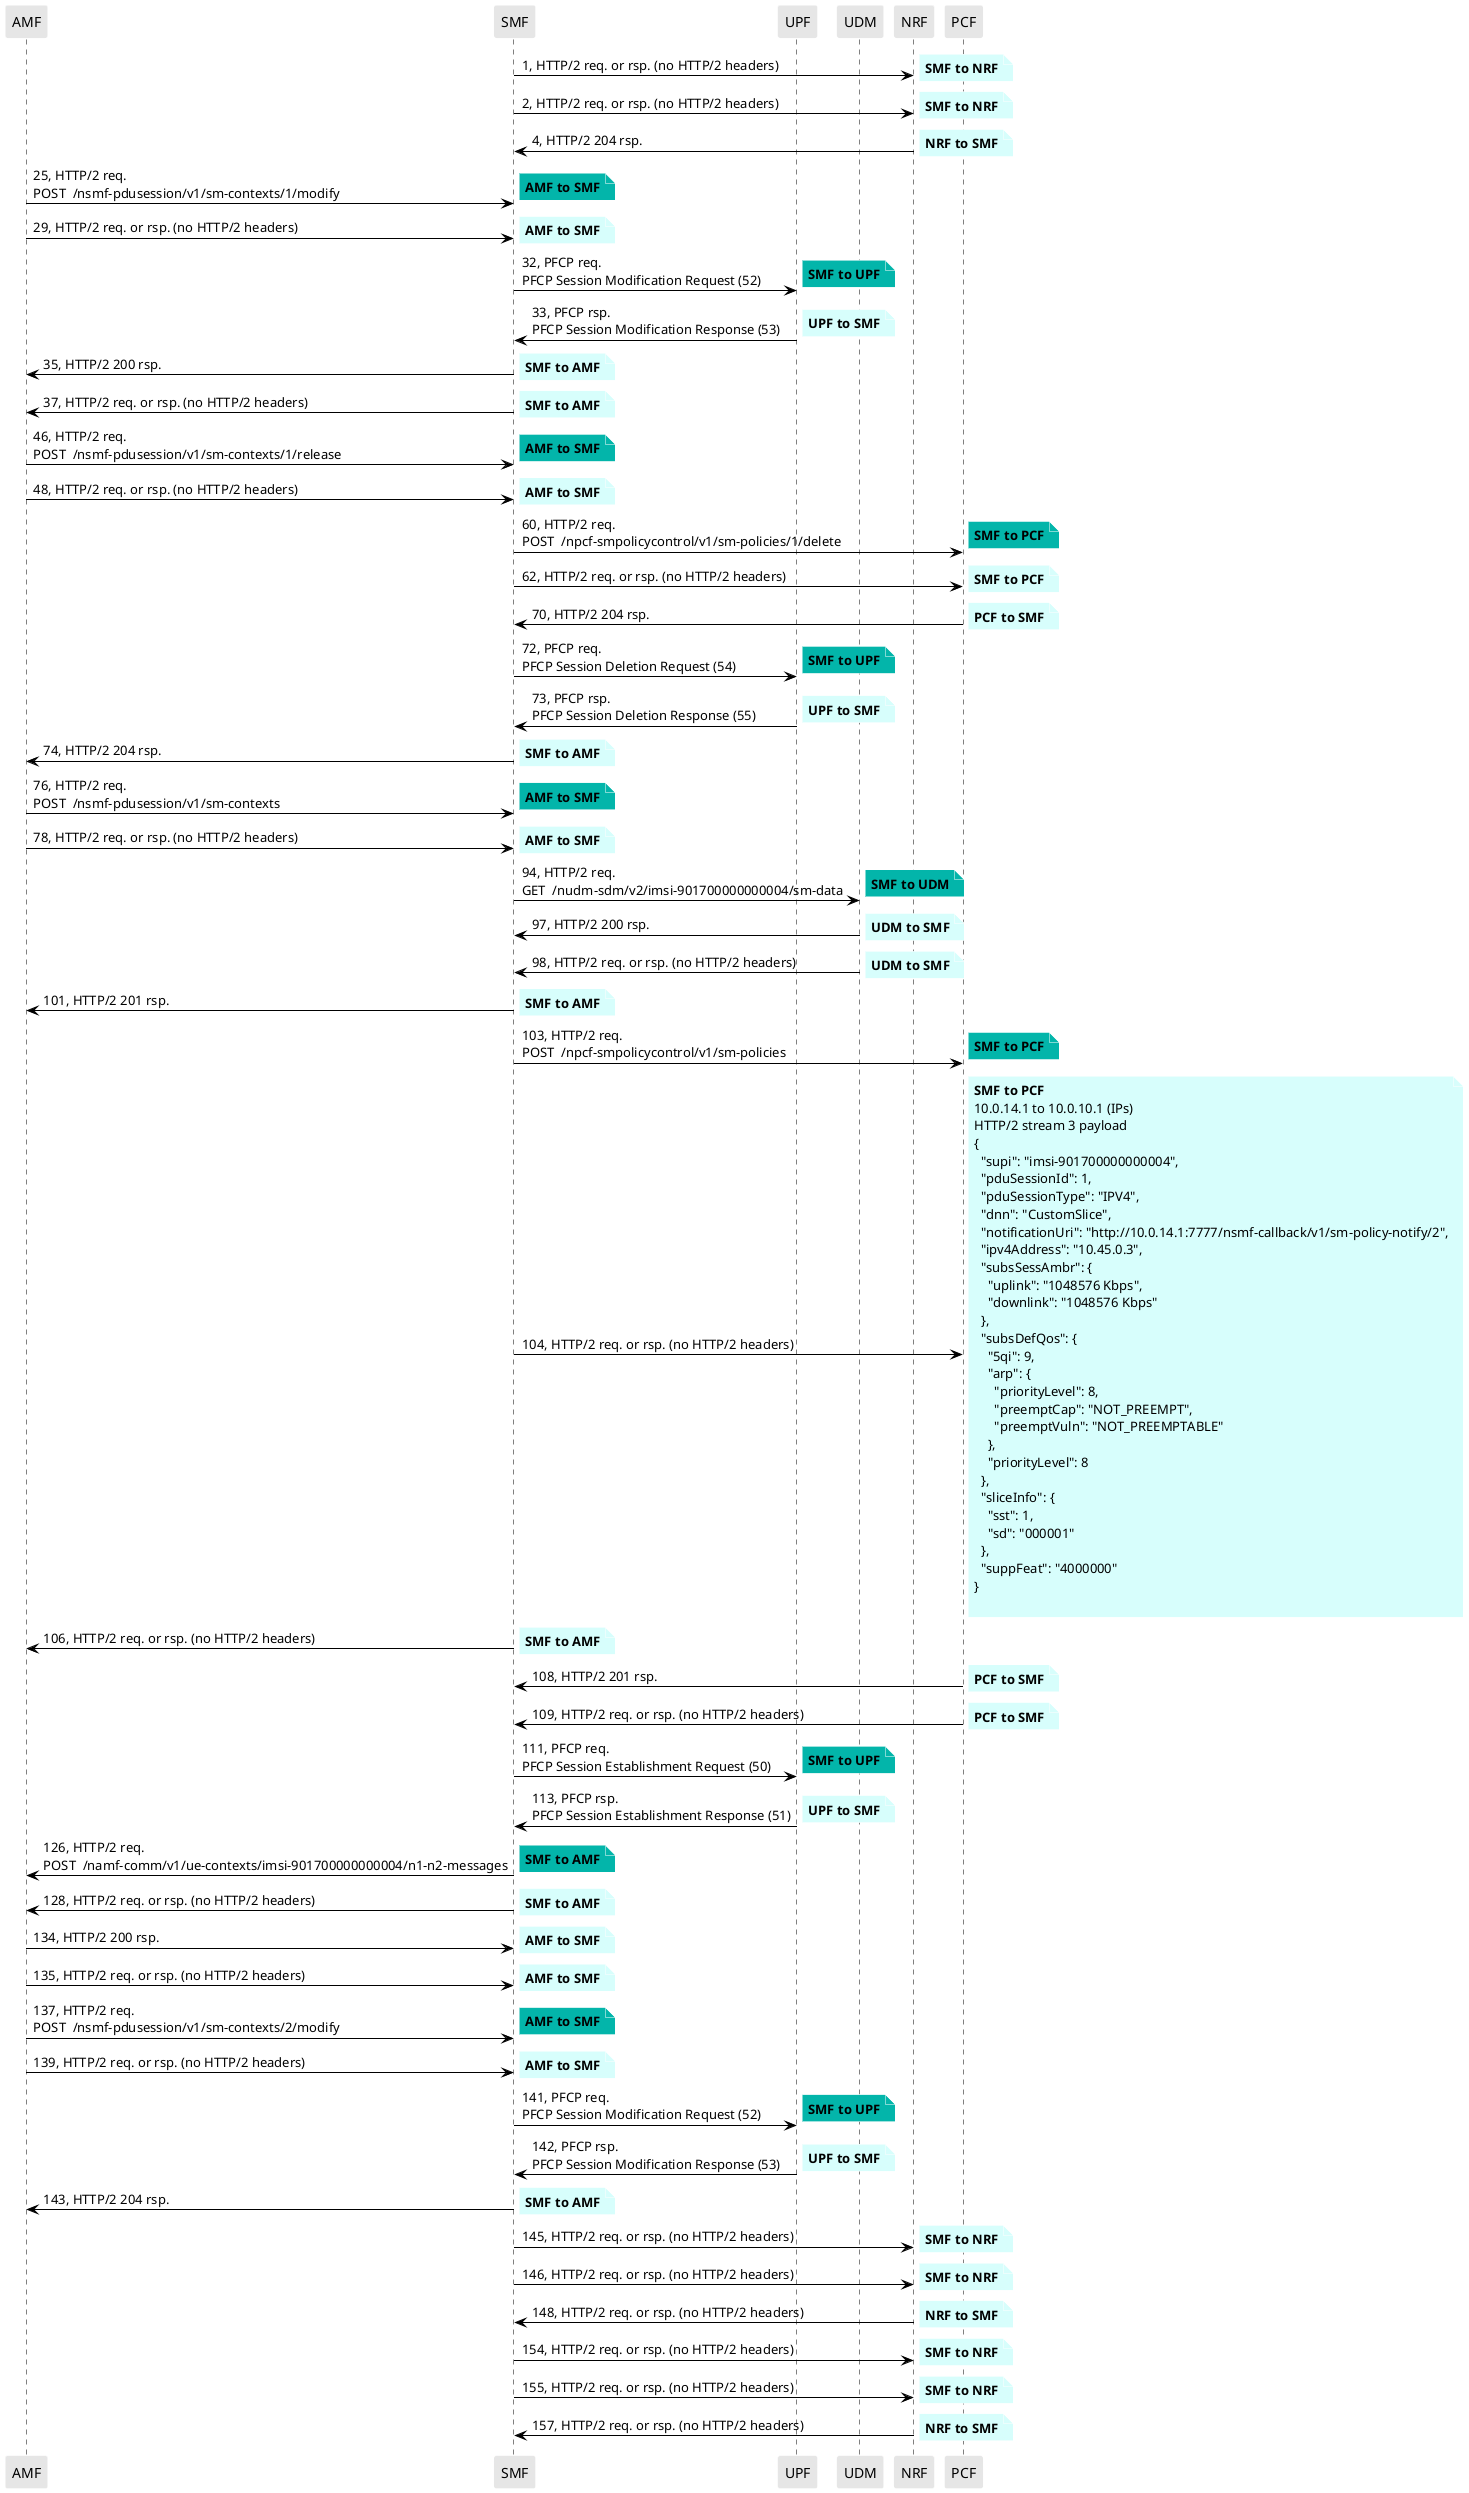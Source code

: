 @startuml
skinparam shadowing false
skinparam NoteBorderColor white
skinparam sequence {
    ArrowColor black
    LifeLineBorderColor black
    LifeLineBackgroundColor black
    ParticipantBorderColor white
    ParticipantBackgroundColor #e6e6e6
}
participant "AMF"
participant "SMF"
participant "UPF"
participant "UDM"
participant "NRF"
participant "PCF"

"SMF" -> "NRF": 1, HTTP/2 req. or rsp. (no HTTP/2 headers)

note right #D7FEFC
**SMF to NRF**
end note

"SMF" -> "NRF": 2, HTTP/2 req. or rsp. (no HTTP/2 headers)

note right #D7FEFC
**SMF to NRF**
end note

"NRF" -> "SMF": 4, HTTP/2 204 rsp.

note right #D7FEFC
**NRF to SMF**
end note

"AMF" -> "SMF": 25, HTTP/2 req.\nPOST  /nsmf-pdusession/v1/sm-contexts/1/modify

note right #03B5AA
**AMF to SMF**
end note

"AMF" -> "SMF": 29, HTTP/2 req. or rsp. (no HTTP/2 headers)

note right #D7FEFC
**AMF to SMF**
end note

"SMF" -> "UPF": 32, PFCP req.\nPFCP Session Modification Request (52)

note right #03B5AA
**SMF to UPF**
end note

"UPF" -> "SMF": 33, PFCP rsp.\nPFCP Session Modification Response (53)

note right #D7FEFC
**UPF to SMF**
end note

"SMF" -> "AMF": 35, HTTP/2 200 rsp.

note right #D7FEFC
**SMF to AMF**
end note

"SMF" -> "AMF": 37, HTTP/2 req. or rsp. (no HTTP/2 headers)

note right #D7FEFC
**SMF to AMF**
end note

"AMF" -> "SMF": 46, HTTP/2 req.\nPOST  /nsmf-pdusession/v1/sm-contexts/1/release

note right #03B5AA
**AMF to SMF**
end note

"AMF" -> "SMF": 48, HTTP/2 req. or rsp. (no HTTP/2 headers)

note right #D7FEFC
**AMF to SMF**
end note

"SMF" -> "PCF": 60, HTTP/2 req.\nPOST  /npcf-smpolicycontrol/v1/sm-policies/1/delete

note right #03B5AA
**SMF to PCF**
end note

"SMF" -> "PCF": 62, HTTP/2 req. or rsp. (no HTTP/2 headers)

note right #D7FEFC
**SMF to PCF**
end note

"PCF" -> "SMF": 70, HTTP/2 204 rsp.

note right #D7FEFC
**PCF to SMF**
end note

"SMF" -> "UPF": 72, PFCP req.\nPFCP Session Deletion Request (54)

note right #03B5AA
**SMF to UPF**
end note

"UPF" -> "SMF": 73, PFCP rsp.\nPFCP Session Deletion Response (55)

note right #D7FEFC
**UPF to SMF**
end note

"SMF" -> "AMF": 74, HTTP/2 204 rsp.

note right #D7FEFC
**SMF to AMF**
end note

"AMF" -> "SMF": 76, HTTP/2 req.\nPOST  /nsmf-pdusession/v1/sm-contexts

note right #03B5AA
**AMF to SMF**
end note

"AMF" -> "SMF": 78, HTTP/2 req. or rsp. (no HTTP/2 headers)

note right #D7FEFC
**AMF to SMF**
end note

"SMF" -> "UDM": 94, HTTP/2 req.\nGET  /nudm-sdm/v2/imsi-901700000000004/sm-data

note right #03B5AA
**SMF to UDM**
end note

"UDM" -> "SMF": 97, HTTP/2 200 rsp.

note right #D7FEFC
**UDM to SMF**
end note

"UDM" -> "SMF": 98, HTTP/2 req. or rsp. (no HTTP/2 headers)

note right #D7FEFC
**UDM to SMF**
end note

"SMF" -> "AMF": 101, HTTP/2 201 rsp.

note right #D7FEFC
**SMF to AMF**
end note

"SMF" -> "PCF": 103, HTTP/2 req.\nPOST  /npcf-smpolicycontrol/v1/sm-policies

note right #03B5AA
**SMF to PCF**
end note

"SMF" -> "PCF": 104, HTTP/2 req. or rsp. (no HTTP/2 headers)

note right #D7FEFC
**SMF to PCF**
10.0.14.1 to 10.0.10.1 (IPs)
HTTP/2 stream 3 payload
{
  "supi": "imsi-901700000000004",
  "pduSessionId": 1,
  "pduSessionType": "IPV4",
  "dnn": "CustomSlice",
  "notificationUri": "http://10.0.14.1:7777/nsmf-callback/v1/sm-policy-notify/2",
  "ipv4Address": "10.45.0.3",
  "subsSessAmbr": {
    "uplink": "1048576 Kbps",
    "downlink": "1048576 Kbps"
  },
  "subsDefQos": {
    "5qi": 9,
    "arp": {
      "priorityLevel": 8,
      "preemptCap": "NOT_PREEMPT",
      "preemptVuln": "NOT_PREEMPTABLE"
    },
    "priorityLevel": 8
  },
  "sliceInfo": {
    "sst": 1,
    "sd": "000001"
  },
  "suppFeat": "4000000"
}

end note

"SMF" -> "AMF": 106, HTTP/2 req. or rsp. (no HTTP/2 headers)

note right #D7FEFC
**SMF to AMF**
end note

"PCF" -> "SMF": 108, HTTP/2 201 rsp.

note right #D7FEFC
**PCF to SMF**
end note

"PCF" -> "SMF": 109, HTTP/2 req. or rsp. (no HTTP/2 headers)

note right #D7FEFC
**PCF to SMF**
end note

"SMF" -> "UPF": 111, PFCP req.\nPFCP Session Establishment Request (50)

note right #03B5AA
**SMF to UPF**
end note

"UPF" -> "SMF": 113, PFCP rsp.\nPFCP Session Establishment Response (51)

note right #D7FEFC
**UPF to SMF**
end note

"SMF" -> "AMF": 126, HTTP/2 req.\nPOST  /namf-comm/v1/ue-contexts/imsi-901700000000004/n1-n2-messages

note right #03B5AA
**SMF to AMF**
end note

"SMF" -> "AMF": 128, HTTP/2 req. or rsp. (no HTTP/2 headers)

note right #D7FEFC
**SMF to AMF**
end note

"AMF" -> "SMF": 134, HTTP/2 200 rsp.

note right #D7FEFC
**AMF to SMF**
end note

"AMF" -> "SMF": 135, HTTP/2 req. or rsp. (no HTTP/2 headers)

note right #D7FEFC
**AMF to SMF**
end note

"AMF" -> "SMF": 137, HTTP/2 req.\nPOST  /nsmf-pdusession/v1/sm-contexts/2/modify

note right #03B5AA
**AMF to SMF**
end note

"AMF" -> "SMF": 139, HTTP/2 req. or rsp. (no HTTP/2 headers)

note right #D7FEFC
**AMF to SMF**
end note

"SMF" -> "UPF": 141, PFCP req.\nPFCP Session Modification Request (52)

note right #03B5AA
**SMF to UPF**
end note

"UPF" -> "SMF": 142, PFCP rsp.\nPFCP Session Modification Response (53)

note right #D7FEFC
**UPF to SMF**
end note

"SMF" -> "AMF": 143, HTTP/2 204 rsp.

note right #D7FEFC
**SMF to AMF**
end note

"SMF" -> "NRF": 145, HTTP/2 req. or rsp. (no HTTP/2 headers)

note right #D7FEFC
**SMF to NRF**
end note

"SMF" -> "NRF": 146, HTTP/2 req. or rsp. (no HTTP/2 headers)

note right #D7FEFC
**SMF to NRF**
end note

"NRF" -> "SMF": 148, HTTP/2 req. or rsp. (no HTTP/2 headers)

note right #D7FEFC
**NRF to SMF**
end note

"SMF" -> "NRF": 154, HTTP/2 req. or rsp. (no HTTP/2 headers)

note right #D7FEFC
**SMF to NRF**
end note

"SMF" -> "NRF": 155, HTTP/2 req. or rsp. (no HTTP/2 headers)

note right #D7FEFC
**SMF to NRF**
end note

"NRF" -> "SMF": 157, HTTP/2 req. or rsp. (no HTTP/2 headers)

note right #D7FEFC
**NRF to SMF**
end note

@enduml
